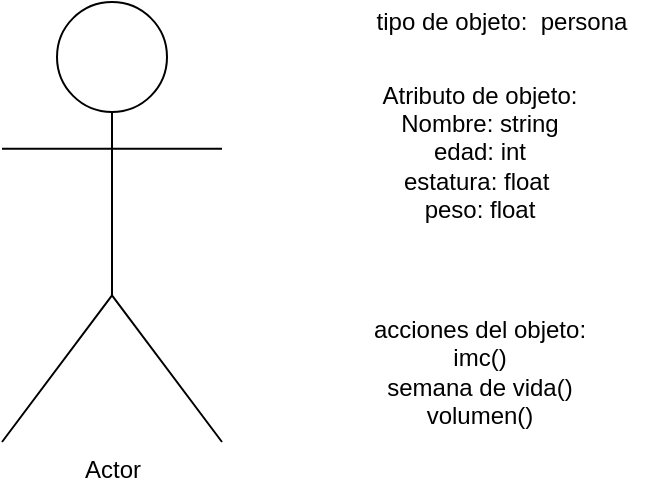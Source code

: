 <mxfile>
    <diagram id="MBNzp0OTKmG_ipvjlSO1" name="Página-1">
        <mxGraphModel dx="664" dy="563" grid="1" gridSize="10" guides="1" tooltips="1" connect="1" arrows="1" fold="1" page="1" pageScale="1" pageWidth="827" pageHeight="1169" math="0" shadow="0">
            <root>
                <mxCell id="0"/>
                <mxCell id="1" parent="0"/>
                <mxCell id="2" value="Actor" style="shape=umlActor;verticalLabelPosition=bottom;verticalAlign=top;html=1;outlineConnect=0;" vertex="1" parent="1">
                    <mxGeometry x="120" y="650" width="110" height="220" as="geometry"/>
                </mxCell>
                <mxCell id="3" value="tipo de objeto:&amp;nbsp; persona" style="text;html=1;align=center;verticalAlign=middle;whiteSpace=wrap;rounded=0;" vertex="1" parent="1">
                    <mxGeometry x="300" y="650" width="140" height="20" as="geometry"/>
                </mxCell>
                <mxCell id="4" value="Atributo de objeto:&lt;div&gt;Nombre: string&lt;/div&gt;&lt;div&gt;edad: int&lt;/div&gt;&lt;div&gt;estatura: float&amp;nbsp;&lt;/div&gt;&lt;div&gt;peso: float&lt;/div&gt;" style="text;html=1;align=center;verticalAlign=middle;whiteSpace=wrap;rounded=0;" vertex="1" parent="1">
                    <mxGeometry x="274" y="690" width="170" height="70" as="geometry"/>
                </mxCell>
                <mxCell id="5" value="acciones del objeto:&lt;div&gt;imc()&lt;/div&gt;&lt;div&gt;semana de vida()&lt;/div&gt;&lt;div&gt;volumen()&lt;/div&gt;" style="text;html=1;align=center;verticalAlign=middle;whiteSpace=wrap;rounded=0;" vertex="1" parent="1">
                    <mxGeometry x="304" y="790" width="110" height="90" as="geometry"/>
                </mxCell>
            </root>
        </mxGraphModel>
    </diagram>
</mxfile>